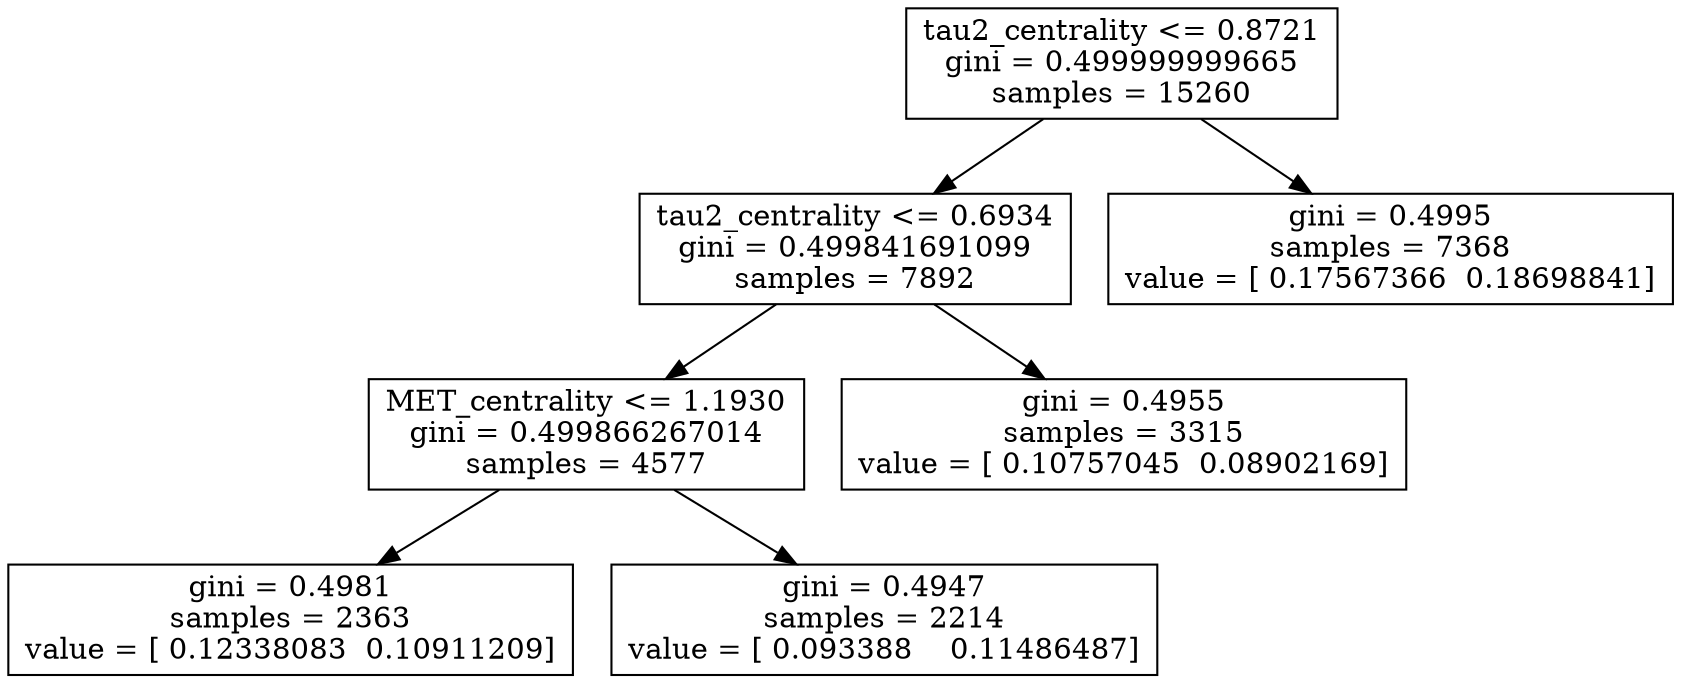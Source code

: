 digraph Tree {
0 [label="tau2_centrality <= 0.8721\ngini = 0.499999999665\nsamples = 15260", shape="box"] ;
1 [label="tau2_centrality <= 0.6934\ngini = 0.499841691099\nsamples = 7892", shape="box"] ;
0 -> 1 ;
2 [label="MET_centrality <= 1.1930\ngini = 0.499866267014\nsamples = 4577", shape="box"] ;
1 -> 2 ;
3 [label="gini = 0.4981\nsamples = 2363\nvalue = [ 0.12338083  0.10911209]", shape="box"] ;
2 -> 3 ;
4 [label="gini = 0.4947\nsamples = 2214\nvalue = [ 0.093388    0.11486487]", shape="box"] ;
2 -> 4 ;
5 [label="gini = 0.4955\nsamples = 3315\nvalue = [ 0.10757045  0.08902169]", shape="box"] ;
1 -> 5 ;
6 [label="gini = 0.4995\nsamples = 7368\nvalue = [ 0.17567366  0.18698841]", shape="box"] ;
0 -> 6 ;
}